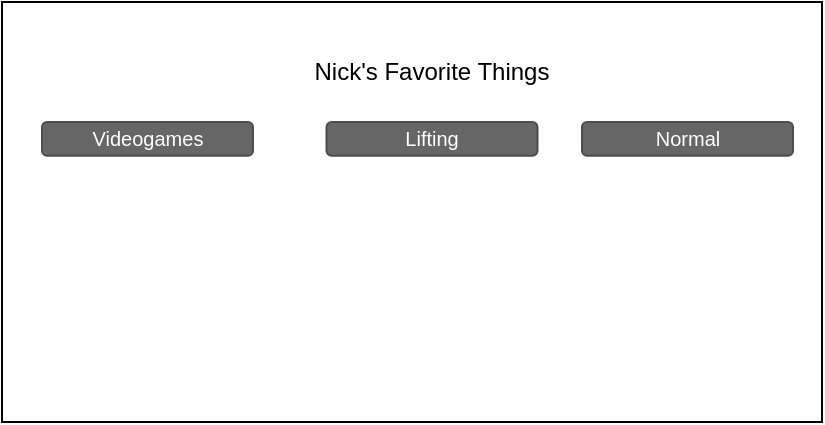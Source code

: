 <mxfile version="22.0.2" type="github">
  <diagram name="Page-1" id="jK6WpdPxw4sg-UUYmDOP">
    <mxGraphModel dx="880" dy="438" grid="1" gridSize="10" guides="1" tooltips="1" connect="1" arrows="1" fold="1" page="1" pageScale="1" pageWidth="850" pageHeight="1100" math="0" shadow="0">
      <root>
        <mxCell id="0" />
        <mxCell id="1" parent="0" />
        <mxCell id="4AqI_sH2aGOOZXwBIJKU-1" value="" style="rounded=0;whiteSpace=wrap;html=1;" vertex="1" parent="1">
          <mxGeometry x="260" y="80" width="410" height="210" as="geometry" />
        </mxCell>
        <mxCell id="4AqI_sH2aGOOZXwBIJKU-2" value="Nick&#39;s Favorite Things" style="text;html=1;strokeColor=none;fillColor=none;align=center;verticalAlign=middle;whiteSpace=wrap;rounded=0;" vertex="1" parent="1">
          <mxGeometry x="410" y="100" width="130" height="30" as="geometry" />
        </mxCell>
        <mxCell id="4AqI_sH2aGOOZXwBIJKU-3" value="Videogames" style="rounded=1;html=1;shadow=0;dashed=0;whiteSpace=wrap;fontSize=10;fillColor=#666666;align=center;strokeColor=#4D4D4D;fontColor=#ffffff;" vertex="1" parent="1">
          <mxGeometry x="280" y="140" width="105.5" height="16.88" as="geometry" />
        </mxCell>
        <mxCell id="4AqI_sH2aGOOZXwBIJKU-4" value="Lifting" style="rounded=1;html=1;shadow=0;dashed=0;whiteSpace=wrap;fontSize=10;fillColor=#666666;align=center;strokeColor=#4D4D4D;fontColor=#ffffff;" vertex="1" parent="1">
          <mxGeometry x="422.25" y="140" width="105.5" height="16.88" as="geometry" />
        </mxCell>
        <mxCell id="4AqI_sH2aGOOZXwBIJKU-5" value="Normal" style="rounded=1;html=1;shadow=0;dashed=0;whiteSpace=wrap;fontSize=10;fillColor=#666666;align=center;strokeColor=#4D4D4D;fontColor=#ffffff;" vertex="1" parent="1">
          <mxGeometry x="550" y="140" width="105.5" height="16.88" as="geometry" />
        </mxCell>
      </root>
    </mxGraphModel>
  </diagram>
</mxfile>
